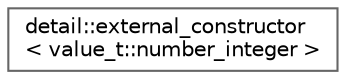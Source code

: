digraph "Graphical Class Hierarchy"
{
 // LATEX_PDF_SIZE
  bgcolor="transparent";
  edge [fontname=Helvetica,fontsize=10,labelfontname=Helvetica,labelfontsize=10];
  node [fontname=Helvetica,fontsize=10,shape=box,height=0.2,width=0.4];
  rankdir="LR";
  Node0 [id="Node000000",label="detail::external_constructor\l\< value_t::number_integer \>",height=0.2,width=0.4,color="grey40", fillcolor="white", style="filled",URL="$structdetail_1_1external__constructor_3_01value__t_1_1number__integer_01_4.html",tooltip=" "];
}
